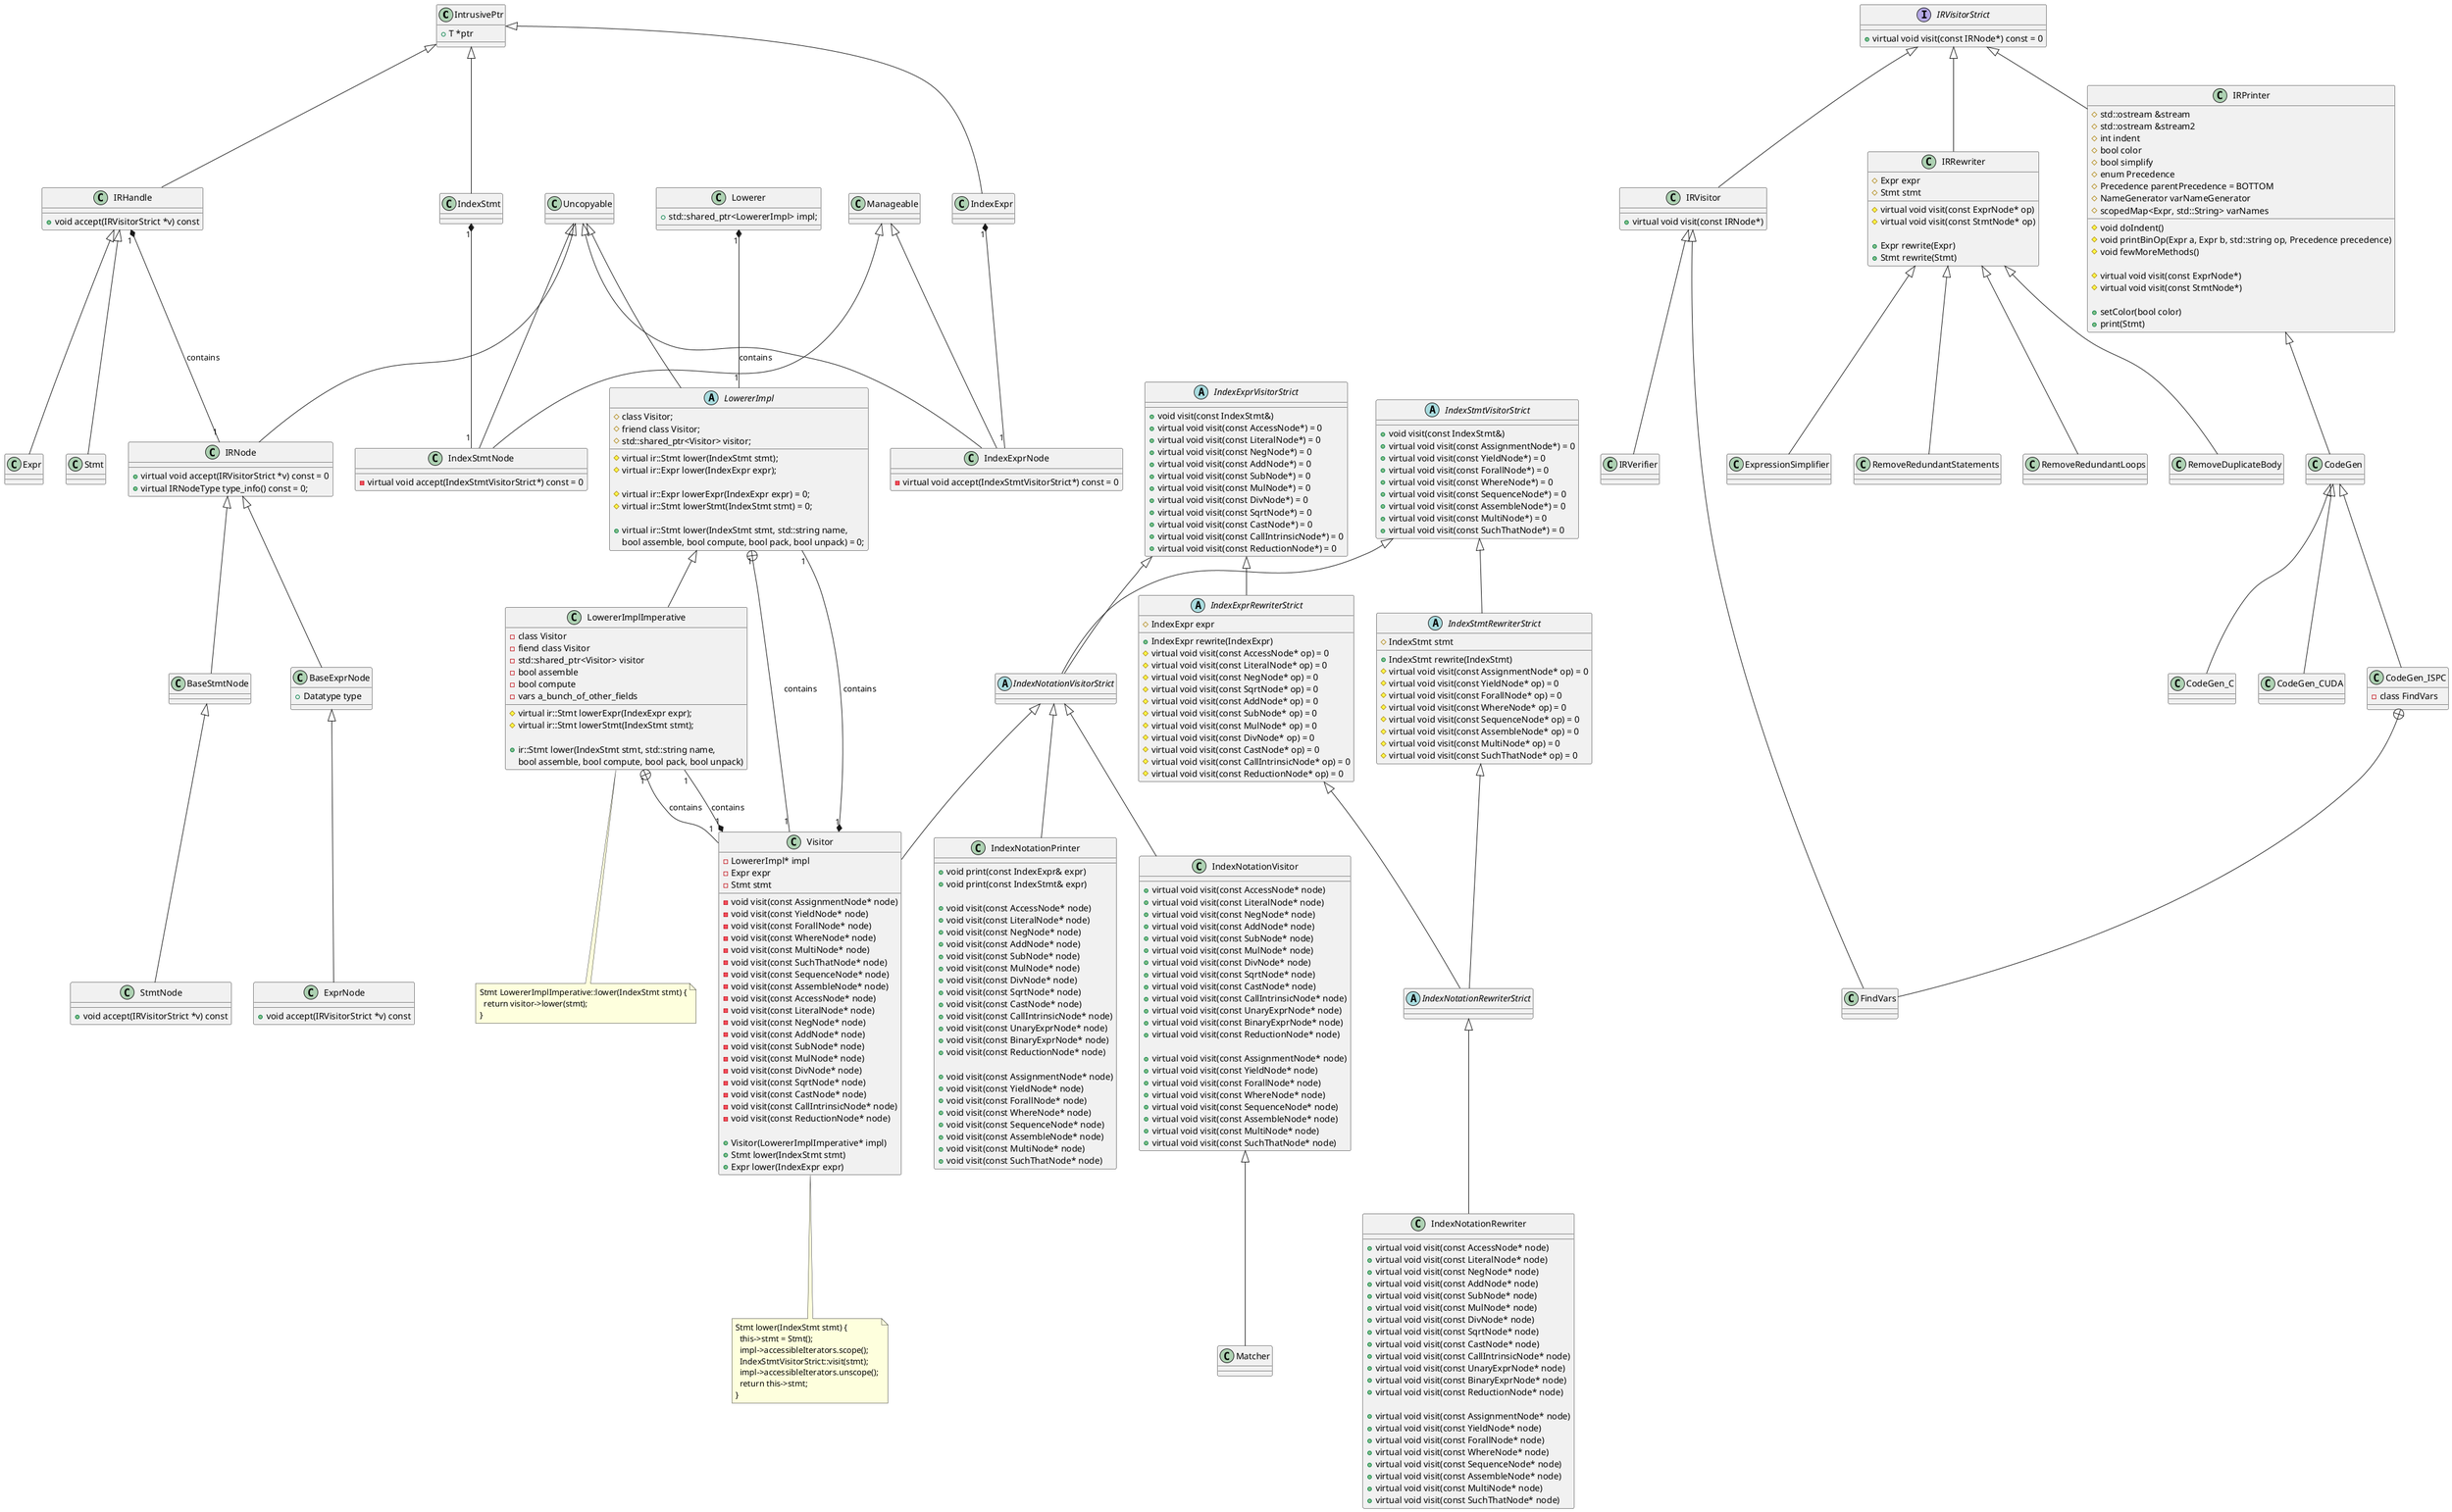 @startuml taco
scale 1


class IntrusivePtr {
    +T *ptr
}
class Uncopyable {}

class IRNode {
    +virtual void accept(IRVisitorStrict *v) const = 0
    +virtual IRNodeType type_info() const = 0;
}

class BaseStmtNode {}
class BaseExprNode {
    +Datatype type
}

class StmtNode {
    +void accept(IRVisitorStrict *v) const
}
class ExprNode {
    +void accept(IRVisitorStrict *v) const
}

Uncopyable <|-- IRNode
IRNode <|-- BaseStmtNode
IRNode <|-- BaseExprNode
BaseStmtNode <|-- StmtNode
BaseExprNode <|-- ExprNode

class IRHandle {
    +void accept(IRVisitorStrict *v) const
}
class Expr {}
class Stmt {}

IntrusivePtr <|-- IRHandle
IRHandle <|-- Expr
IRHandle <|-- Stmt

IRHandle "1" *-- "1" IRNode : contains



' this class is abstract but plantuml version does not support interface keyword
interface IRVisitorStrict {
    +virtual void visit(const IRNode*) const = 0
}

/' 
IRVisitor is not an interface or abstract because it 
has not pure virtual methods
'/
class IRVisitor {
    +virtual void visit(const IRNode*)
}

class IRRewriter {
    ' protected fields and methods
    #Expr expr 
    #Stmt stmt

    #virtual void visit(const ExprNode* op)
    #virtual void visit(const StmtNode* op)

    ' public fields and methods
    +Expr rewrite(Expr)
    +Stmt rewrite(Stmt)
}
class IRPrinter {
    #std::ostream &stream
    #std::ostream &stream2
    #int indent
    #bool color
    #bool simplify
    #enum Precedence
    #Precedence parentPrecedence = BOTTOM
    #NameGenerator varNameGenerator
    #scopedMap<Expr, std::String> varNames

    #void doIndent()
    #void printBinOp(Expr a, Expr b, std::string op, Precedence precedence)
    #void fewMoreMethods()
    
    #virtual void visit(const ExprNode*)
    #virtual void visit(const StmtNode*)

    +setColor(bool color)
    +print(Stmt)
}
class IRVerifier {}

IRVisitorStrict <|-- IRVisitor
IRVisitorStrict <|-- IRPrinter
IRVisitorStrict <|-- IRRewriter
IRVisitor <|-- IRVerifier

' Inheritance from IRRewriter
' simplifier for ir::Expr
class ExpressionSimplifier {}
IRRewriter <|-- ExpressionSimplifier

' simplifiers for ir::Stmt
class RemoveRedundantStatements {}
class RemoveRedundantLoops {}
class RemoveDuplicateBody {}

IRRewriter <|-- RemoveRedundantStatements
IRRewriter <|-- RemoveRedundantLoops
IRRewriter <|-- RemoveDuplicateBody


' Inheritance from IRPrinter
class CodeGen {}
class CodeGen_C {}
class CodeGen_CUDA {}
class CodeGen_ISPC {
    -class FindVars
}

class FindVars {}

IRPrinter <|-- CodeGen
CodeGen <|-- CodeGen_C
CodeGen <|-- CodeGen_ISPC
CodeGen <|-- CodeGen_CUDA

IRVisitor <|-- FindVars
CodeGen_ISPC +-- FindVars

class Manageable {}
class IndexStmtNode {
    -virtual void accept(IndexStmtVisitorStrict*) const = 0
}
class IndexExprNode {
    -virtual void accept(IndexStmtVisitorStrict*) const = 0
}


Manageable <|-- IndexStmtNode
Uncopyable <|-- IndexStmtNode
Manageable <|-- IndexExprNode
Uncopyable <|-- IndexExprNode

class IndexStmt {}
class IndexExpr {}

IntrusivePtr <|-- IndexStmt
IndexStmt "1" *-- "1" IndexStmtNode
IntrusivePtr <|-- IndexExpr
IndexExpr "1" *-- "1" IndexExprNode


abstract class IndexExprVisitorStrict {
    +void visit(const IndexStmt&)
    +virtual void visit(const AccessNode*) = 0
    +virtual void visit(const LiteralNode*) = 0
    +virtual void visit(const NegNode*) = 0
    +virtual void visit(const AddNode*) = 0
    +virtual void visit(const SubNode*) = 0
    +virtual void visit(const MulNode*) = 0
    +virtual void visit(const DivNode*) = 0
    +virtual void visit(const SqrtNode*) = 0
    +virtual void visit(const CastNode*) = 0
    +virtual void visit(const CallIntrinsicNode*) = 0
    +virtual void visit(const ReductionNode*) = 0
}
abstract class IndexStmtVisitorStrict {
    +void visit(const IndexStmt&)
    +virtual void visit(const AssignmentNode*) = 0
    +virtual void visit(const YieldNode*) = 0
    +virtual void visit(const ForallNode*) = 0
    +virtual void visit(const WhereNode*) = 0
    +virtual void visit(const SequenceNode*) = 0
    +virtual void visit(const AssembleNode*) = 0
    +virtual void visit(const MultiNode*) = 0
    +virtual void visit(const SuchThatNode*) = 0
}

abstract class IndexNotationVisitorStrict {}
class IndexNotationPrinter {
    +void print(const IndexExpr& expr)
    +void print(const IndexStmt& expr)

    ' Index Expressions visit()
    +void visit(const AccessNode* node)
    +void visit(const LiteralNode* node)
    + void visit(const NegNode* node)
    + void visit(const AddNode* node)
    + void visit(const SubNode* node)
    + void visit(const MulNode* node)
    + void visit(const DivNode* node)
    + void visit(const SqrtNode* node)
    + void visit(const CastNode* node)
    + void visit(const CallIntrinsicNode* node)
    + void visit(const UnaryExprNode* node)
    + void visit(const BinaryExprNode* node)
    + void visit(const ReductionNode* node)

    ' Index Statement visit()
    + void visit(const AssignmentNode* node)
    + void visit(const YieldNode* node)
    + void visit(const ForallNode* node)
    + void visit(const WhereNode* node)
    + void visit(const SequenceNode* node)
    + void visit(const AssembleNode* node)
    + void visit(const MultiNode* node)
    + void visit(const SuchThatNode* node)
}
class IndexNotationVisitor {
    ' Index Expressions visit()
    +virtual void visit(const AccessNode* node)
    +virtual void visit(const LiteralNode* node)
    +virtual void visit(const NegNode* node)
    +virtual void visit(const AddNode* node)
    +virtual void visit(const SubNode* node)
    +virtual void visit(const MulNode* node)
    +virtual void visit(const DivNode* node)
    +virtual void visit(const SqrtNode* node)
    +virtual void visit(const CastNode* node)
    +virtual void visit(const CallIntrinsicNode* node)
    +virtual void visit(const UnaryExprNode* node)
    +virtual void visit(const BinaryExprNode* node)
    +virtual void visit(const ReductionNode* node)

    ' Index Statement visit()
    +virtual void visit(const AssignmentNode* node)
    +virtual void visit(const YieldNode* node)
    +virtual void visit(const ForallNode* node)
    +virtual void visit(const WhereNode* node)
    +virtual void visit(const SequenceNode* node)
    +virtual void visit(const AssembleNode* node)
    +virtual void visit(const MultiNode* node)
    +virtual void visit(const SuchThatNode* node)
}
class Matcher {

}

abstract class IndexExprRewriterStrict {
    +IndexExpr rewrite(IndexExpr)

    #IndexExpr expr

    #virtual void visit(const AccessNode* op) = 0
    #virtual void visit(const LiteralNode* op) = 0
    #virtual void visit(const NegNode* op) = 0
    #virtual void visit(const SqrtNode* op) = 0
    #virtual void visit(const AddNode* op) = 0
    #virtual void visit(const SubNode* op) = 0
    #virtual void visit(const MulNode* op) = 0
    #virtual void visit(const DivNode* op) = 0
    #virtual void visit(const CastNode* op) = 0
    #virtual void visit(const CallIntrinsicNode* op) = 0
    #virtual void visit(const ReductionNode* op) = 0
}
abstract class IndexStmtRewriterStrict {
    +IndexStmt rewrite(IndexStmt)

    #IndexStmt stmt

    #virtual void visit(const AssignmentNode* op) = 0
    #virtual void visit(const YieldNode* op) = 0
    #virtual void visit(const ForallNode* op) = 0
    #virtual void visit(const WhereNode* op) = 0
    #virtual void visit(const SequenceNode* op) = 0
    #virtual void visit(const AssembleNode* op) = 0
    #virtual void visit(const MultiNode* op) = 0
    #virtual void visit(const SuchThatNode* op) = 0
}
abstract class IndexNotationRewriterStrict {}
class IndexNotationRewriter {
    ' Index Expressions visit()
    +virtual void visit(const AccessNode* node)
    +virtual void visit(const LiteralNode* node)
    +virtual void visit(const NegNode* node)
    +virtual void visit(const AddNode* node)
    +virtual void visit(const SubNode* node)
    +virtual void visit(const MulNode* node)
    +virtual void visit(const DivNode* node)
    +virtual void visit(const SqrtNode* node)
    +virtual void visit(const CastNode* node)
    +virtual void visit(const CallIntrinsicNode* node)
    +virtual void visit(const UnaryExprNode* node)
    +virtual void visit(const BinaryExprNode* node)
    +virtual void visit(const ReductionNode* node)

    ' Index Statement visit()
    +virtual void visit(const AssignmentNode* node)
    +virtual void visit(const YieldNode* node)
    +virtual void visit(const ForallNode* node)
    +virtual void visit(const WhereNode* node)
    +virtual void visit(const SequenceNode* node)
    +virtual void visit(const AssembleNode* node)
    +virtual void visit(const MultiNode* node)
    +virtual void visit(const SuchThatNode* node)
}


IndexExprVisitorStrict <|-- IndexNotationVisitorStrict
IndexStmtVisitorStrict <|-- IndexNotationVisitorStrict
IndexNotationVisitorStrict <|-- IndexNotationVisitor
IndexNotationVisitorStrict <|-- IndexNotationPrinter
IndexNotationVisitor <|-- Matcher

IndexExprVisitorStrict <|-- IndexExprRewriterStrict
IndexStmtVisitorStrict <|-- IndexStmtRewriterStrict
IndexExprRewriterStrict <|-- IndexNotationRewriterStrict
IndexStmtRewriterStrict <|-- IndexNotationRewriterStrict

IndexNotationRewriterStrict <|-- IndexNotationRewriter

' - private
' # protected
' ~ package private
' + public

' {static}
' {abstract} virtual methods

' lowering part -- convertion from IndexExpr and IndexStmt to ir::Expr and ir::Stmt
class Lowerer {
    +std::shared_ptr<LowererImpl> impl;
}
abstract class LowererImpl {
    ' protected fields and methods
    #class Visitor;
    #friend class Visitor;
    #std::shared_ptr<Visitor> visitor;

    #virtual ir::Stmt lower(IndexStmt stmt);
    #virtual ir::Expr lower(IndexExpr expr);

    #virtual ir::Expr lowerExpr(IndexExpr expr) = 0;
    #virtual ir::Stmt lowerStmt(IndexStmt stmt) = 0;

    ' public fields and methods
    +virtual ir::Stmt lower(IndexStmt stmt, std::string name, 
                 bool assemble, bool compute, bool pack, bool unpack) = 0;
}

class LowererImplImperative {
    ' private fields and methods
    -class Visitor
    -fiend class Visitor
    -std::shared_ptr<Visitor> visitor
    -bool assemble
    -bool compute
    -vars a_bunch_of_other_fields

    ' protected fields and methods
    #virtual ir::Stmt lowerExpr(IndexExpr expr);
    #virtual ir::Stmt lowerStmt(IndexStmt stmt);

    ' public fields and methods
    +ir::Stmt lower(IndexStmt stmt, std::string name, 
                 bool assemble, bool compute, bool pack, bool unpack)

}
note bottom of LowererImplImperative : Stmt LowererImplImperative::lower(IndexStmt stmt) {\n  return visitor->lower(stmt);\n}

Uncopyable <|-- LowererImpl
Lowerer "1" *-- "1" LowererImpl : contains


' visitor that does the lowering
class Visitor {
    ' private fields and methods
    -LowererImpl* impl
    -Expr expr
    -Stmt stmt

    -void visit(const AssignmentNode* node)
    -void visit(const YieldNode* node)
    -void visit(const ForallNode* node) 
    -void visit(const WhereNode* node) 
    -void visit(const MultiNode* node) 
    -void visit(const SuchThatNode* node) 
    -void visit(const SequenceNode* node) 
    -void visit(const AssembleNode* node) 
    -void visit(const AccessNode* node) 
    -void visit(const LiteralNode* node) 
    -void visit(const NegNode* node) 
    -void visit(const AddNode* node) 
    -void visit(const SubNode* node) 
    -void visit(const MulNode* node) 
    -void visit(const DivNode* node) 
    -void visit(const SqrtNode* node) 
    -void visit(const CastNode* node) 
    -void visit(const CallIntrinsicNode* node) 
    -void visit(const ReductionNode* node) 

    ' public fields and methods
    +Visitor(LowererImplImperative* impl)
    +Stmt lower(IndexStmt stmt)
    +Expr lower(IndexExpr expr)
}

note bottom of Visitor:   Stmt lower(IndexStmt stmt) {\n  this->stmt = Stmt();\n  impl->accessibleIterators.scope();\n  IndexStmtVisitorStrict::visit(stmt);\n  impl->accessibleIterators.unscope();\n  return this->stmt;\n}

IndexNotationVisitorStrict <|-- Visitor
LowererImpl "1" +-- "1" Visitor : contains
Visitor "1" *-- "1" LowererImpl : contains

LowererImpl <|-- LowererImplImperative
LowererImplImperative "1" +-- "1" Visitor : contains
Visitor "1" *-- "1" LowererImplImperative : contains

@enduml